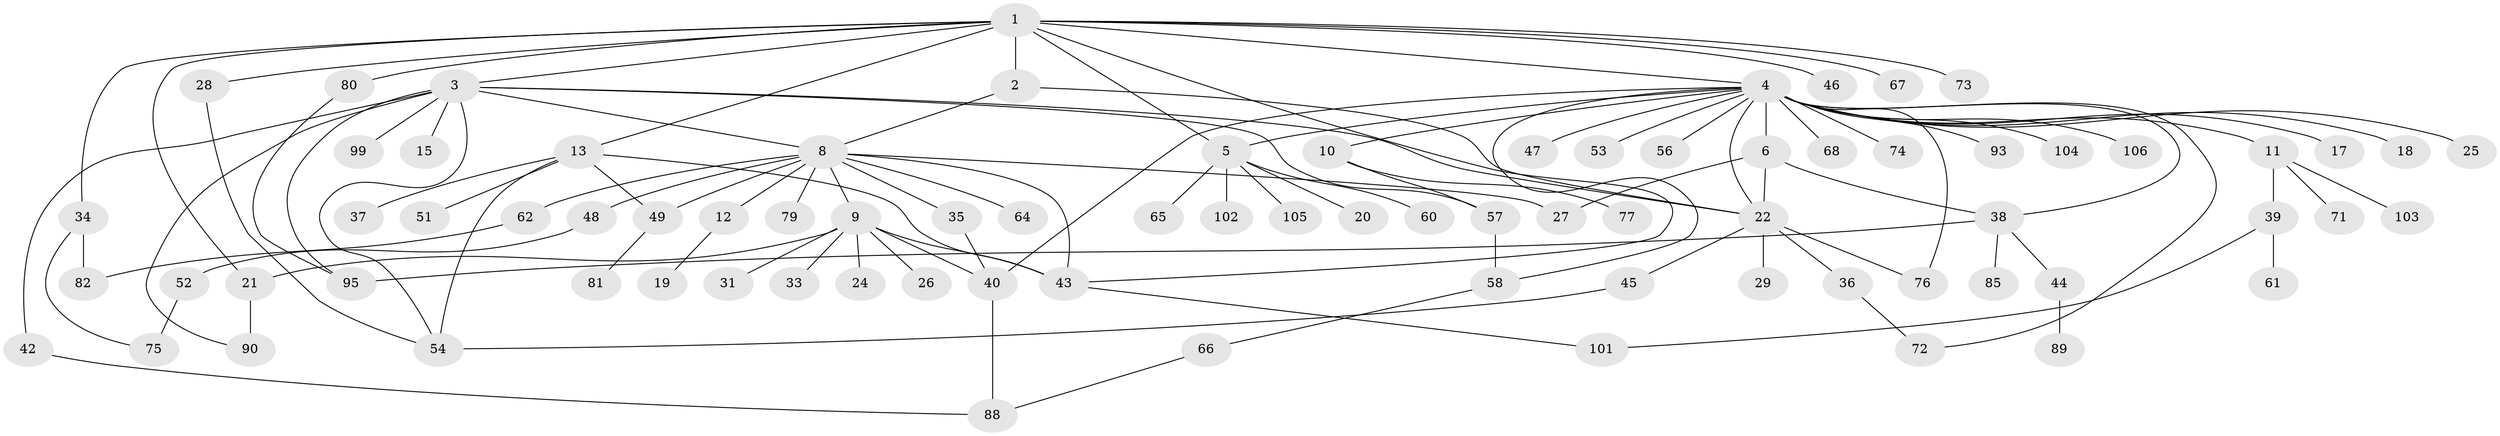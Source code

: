 // original degree distribution, {14: 0.009433962264150943, 3: 0.10377358490566038, 11: 0.018867924528301886, 15: 0.009433962264150943, 5: 0.018867924528301886, 2: 0.2358490566037736, 4: 0.0660377358490566, 8: 0.018867924528301886, 7: 0.018867924528301886, 10: 0.009433962264150943, 1: 0.4716981132075472, 6: 0.018867924528301886}
// Generated by graph-tools (version 1.1) at 2025/11/02/27/25 16:11:12]
// undirected, 81 vertices, 109 edges
graph export_dot {
graph [start="1"]
  node [color=gray90,style=filled];
  1 [super="+86"];
  2;
  3 [super="+30"];
  4 [super="+14"];
  5 [super="+7"];
  6 [super="+87"];
  8 [super="+23"];
  9 [super="+50"];
  10 [super="+16"];
  11 [super="+59"];
  12 [super="+41"];
  13 [super="+55"];
  15;
  17;
  18;
  19;
  20;
  21 [super="+63"];
  22 [super="+96"];
  24 [super="+92"];
  25 [super="+98"];
  26 [super="+84"];
  27 [super="+32"];
  28;
  29;
  31;
  33;
  34;
  35;
  36;
  37;
  38 [super="+70"];
  39 [super="+97"];
  40 [super="+78"];
  42;
  43 [super="+69"];
  44;
  45;
  46;
  47;
  48;
  49;
  51;
  52;
  53;
  54 [super="+83"];
  56;
  57 [super="+94"];
  58;
  60;
  61;
  62 [super="+91"];
  64;
  65;
  66;
  67;
  68;
  71;
  72 [super="+100"];
  73;
  74;
  75;
  76;
  77;
  79;
  80;
  81;
  82;
  85;
  88;
  89;
  90;
  93;
  95;
  99;
  101;
  102;
  103;
  104;
  105;
  106;
  1 -- 2;
  1 -- 3;
  1 -- 4;
  1 -- 5;
  1 -- 13;
  1 -- 21;
  1 -- 28;
  1 -- 34;
  1 -- 43;
  1 -- 46;
  1 -- 67;
  1 -- 73;
  1 -- 80;
  2 -- 22;
  2 -- 8;
  3 -- 8;
  3 -- 15;
  3 -- 22;
  3 -- 42;
  3 -- 54;
  3 -- 57;
  3 -- 90;
  3 -- 95;
  3 -- 99;
  4 -- 6;
  4 -- 10;
  4 -- 11;
  4 -- 47;
  4 -- 56;
  4 -- 58;
  4 -- 68;
  4 -- 74;
  4 -- 76;
  4 -- 93;
  4 -- 104;
  4 -- 22;
  4 -- 5;
  4 -- 38;
  4 -- 106;
  4 -- 17;
  4 -- 18;
  4 -- 53;
  4 -- 25;
  4 -- 40;
  4 -- 72;
  5 -- 60;
  5 -- 65;
  5 -- 102;
  5 -- 105;
  5 -- 20;
  6 -- 38;
  6 -- 27;
  6 -- 22;
  8 -- 9;
  8 -- 12;
  8 -- 35;
  8 -- 48;
  8 -- 64;
  8 -- 79;
  8 -- 49;
  8 -- 27;
  8 -- 43;
  8 -- 62;
  9 -- 24;
  9 -- 26;
  9 -- 31;
  9 -- 33;
  9 -- 40 [weight=2];
  9 -- 43 [weight=2];
  9 -- 21;
  10 -- 57;
  10 -- 77;
  11 -- 39;
  11 -- 71;
  11 -- 103;
  12 -- 19;
  13 -- 37;
  13 -- 43;
  13 -- 49;
  13 -- 51;
  13 -- 54;
  21 -- 90;
  22 -- 29;
  22 -- 36;
  22 -- 45;
  22 -- 76;
  28 -- 54;
  34 -- 75;
  34 -- 82;
  35 -- 40;
  36 -- 72;
  38 -- 44;
  38 -- 85;
  38 -- 95;
  39 -- 61;
  39 -- 101;
  40 -- 88;
  42 -- 88;
  43 -- 101;
  44 -- 89;
  45 -- 54;
  48 -- 52;
  49 -- 81;
  52 -- 75;
  57 -- 58;
  58 -- 66;
  62 -- 82;
  66 -- 88;
  80 -- 95;
}
